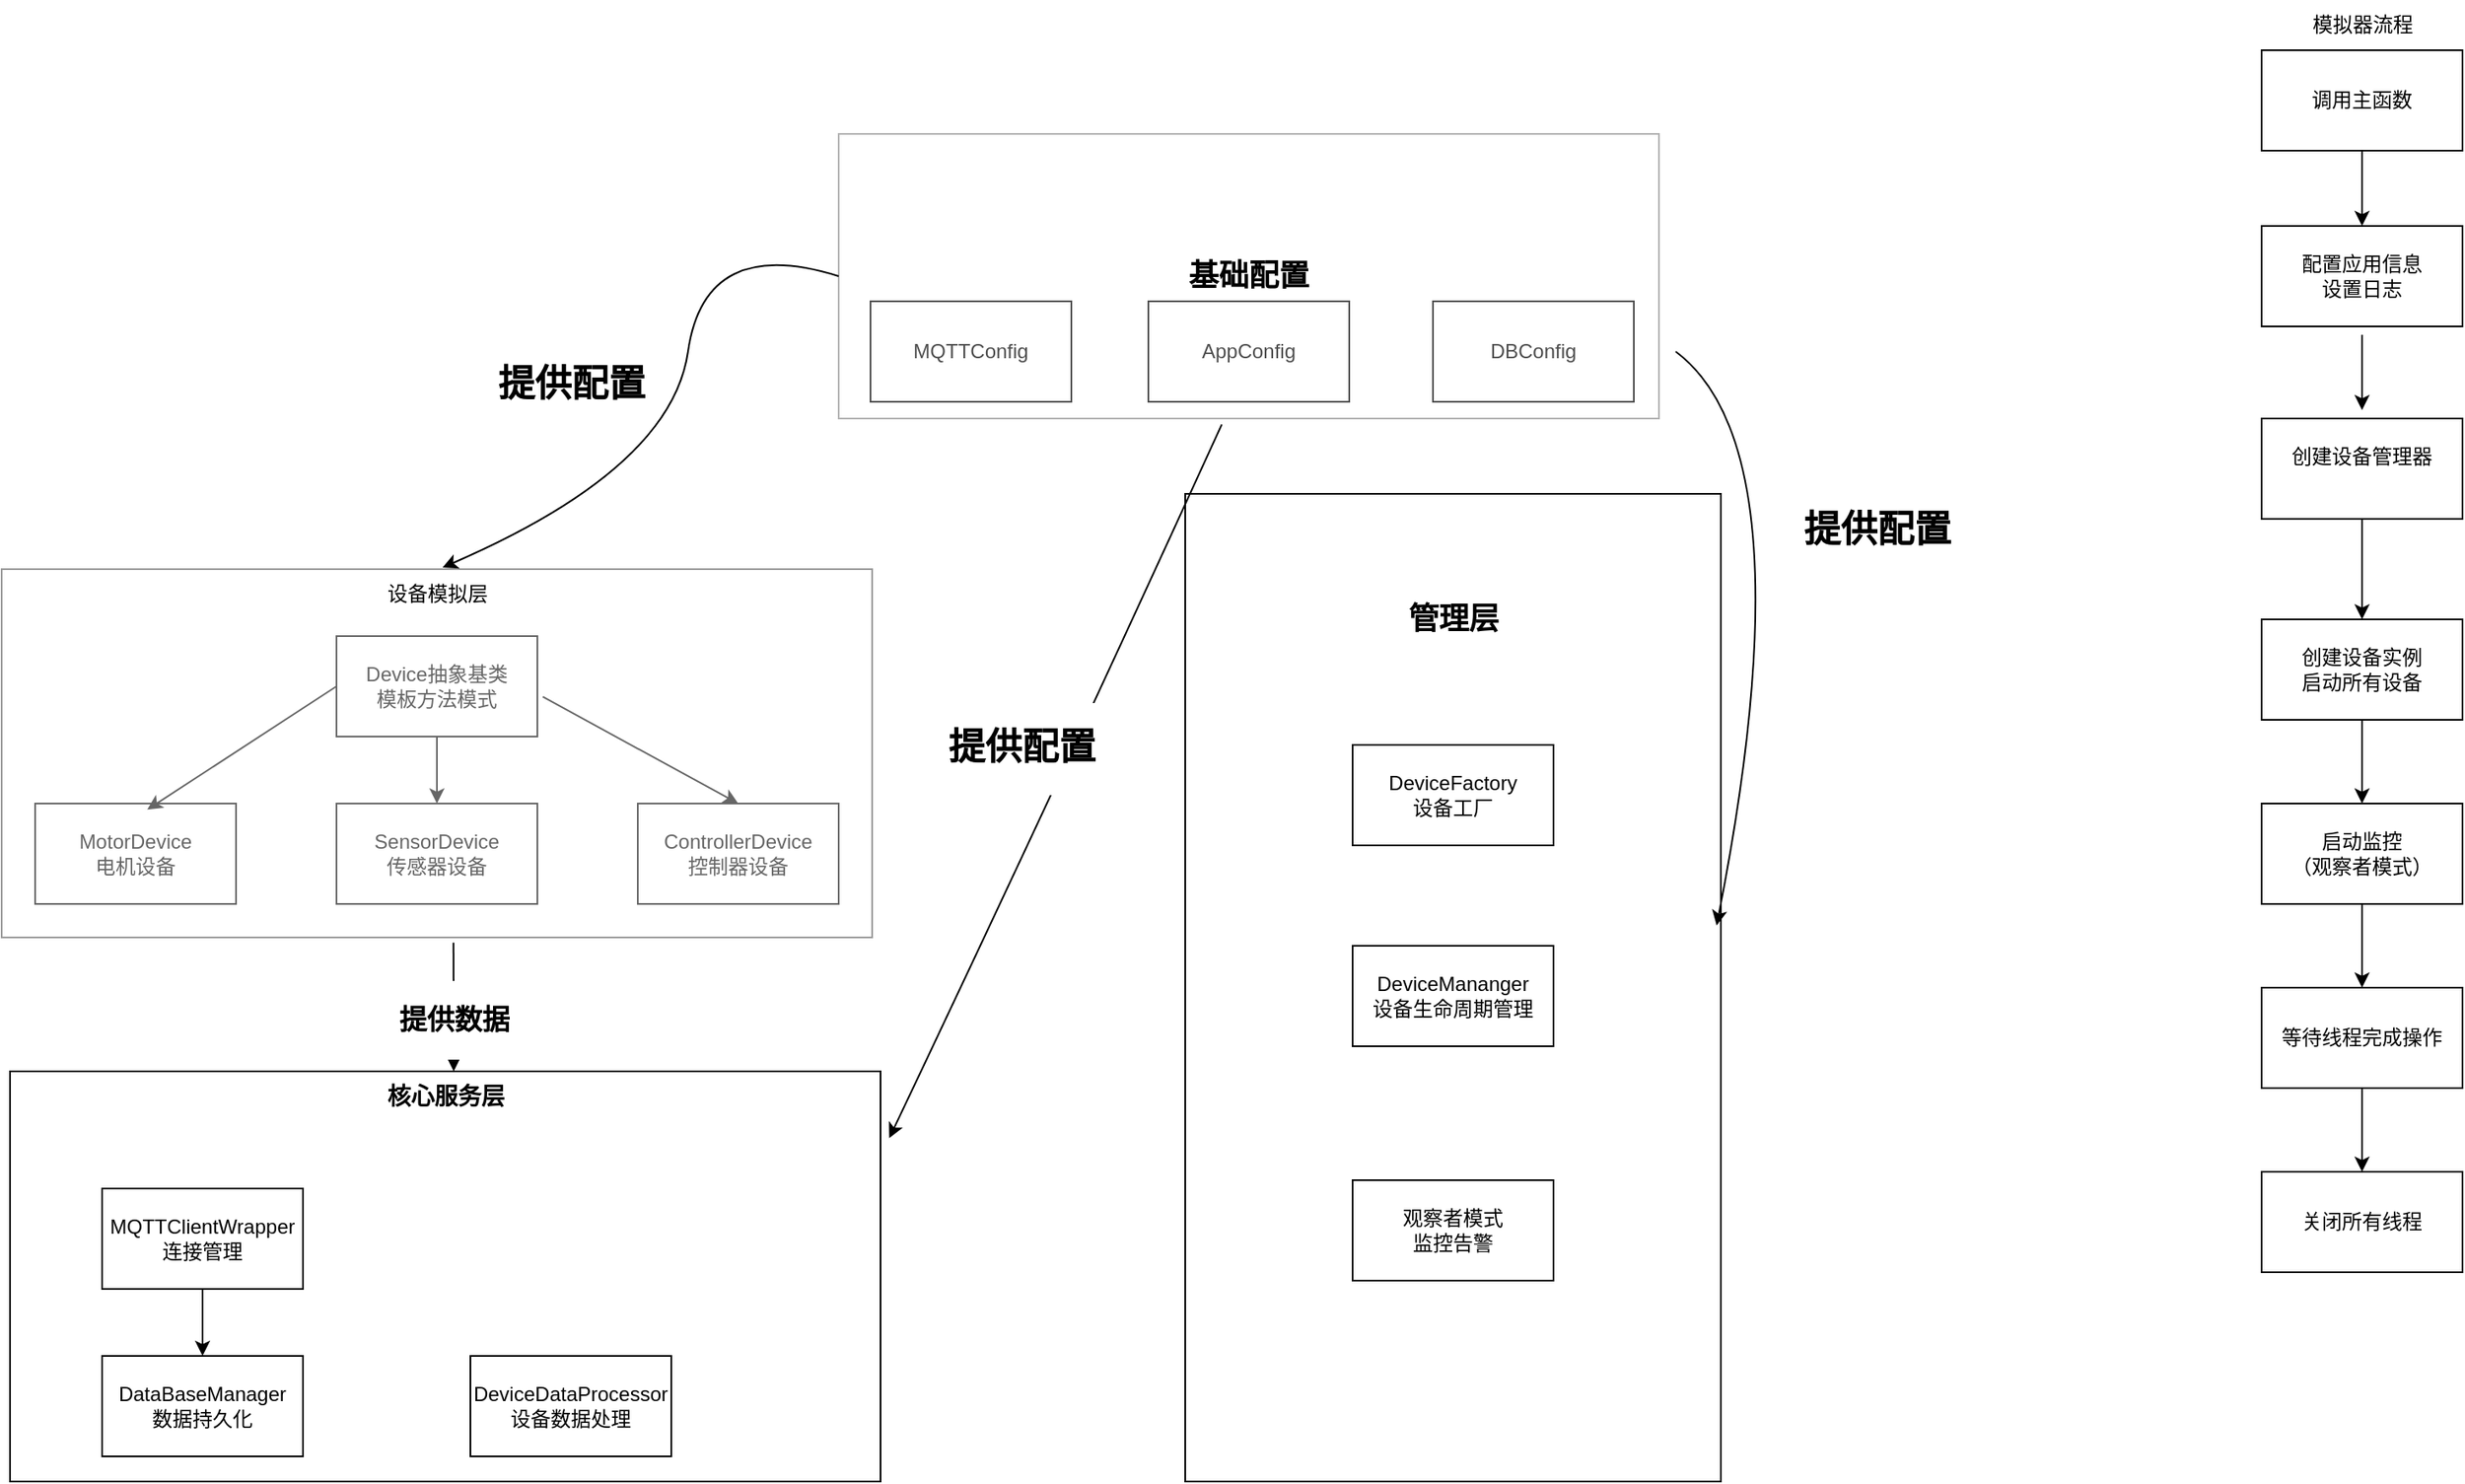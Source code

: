 <mxfile version="28.1.2">
  <diagram name="第 1 页" id="TWYudSQOriCT406iQ_FH">
    <mxGraphModel dx="1229" dy="2016" grid="1" gridSize="10" guides="1" tooltips="1" connect="1" arrows="1" fold="1" page="1" pageScale="1" pageWidth="827" pageHeight="1169" math="0" shadow="0">
      <root>
        <mxCell id="0" />
        <mxCell id="1" parent="0" />
        <mxCell id="xUOIjGdvXkta8MsZSQq9-2" value="MQTTConfig" style="rounded=0;whiteSpace=wrap;html=1;" vertex="1" parent="1">
          <mxGeometry x="639" y="30" width="120" height="60" as="geometry" />
        </mxCell>
        <mxCell id="xUOIjGdvXkta8MsZSQq9-3" value="AppConfig" style="rounded=0;whiteSpace=wrap;html=1;" vertex="1" parent="1">
          <mxGeometry x="805" y="30" width="120" height="60" as="geometry" />
        </mxCell>
        <mxCell id="xUOIjGdvXkta8MsZSQq9-4" value="DBConfig" style="rounded=0;whiteSpace=wrap;html=1;" vertex="1" parent="1">
          <mxGeometry x="975" y="30" width="120" height="60" as="geometry" />
        </mxCell>
        <mxCell id="xUOIjGdvXkta8MsZSQq9-5" value="&lt;h2&gt;基础配置&lt;/h2&gt;" style="rounded=0;whiteSpace=wrap;html=1;opacity=30;" vertex="1" parent="1">
          <mxGeometry x="620" y="-70" width="490" height="170" as="geometry" />
        </mxCell>
        <mxCell id="xUOIjGdvXkta8MsZSQq9-7" value="Device抽象基类&lt;div&gt;模板方法模式&lt;/div&gt;" style="rounded=0;whiteSpace=wrap;html=1;" vertex="1" parent="1">
          <mxGeometry x="320" y="230" width="120" height="60" as="geometry" />
        </mxCell>
        <mxCell id="xUOIjGdvXkta8MsZSQq9-8" value="MotorDevice&lt;div&gt;电机设备&lt;/div&gt;" style="rounded=0;whiteSpace=wrap;html=1;" vertex="1" parent="1">
          <mxGeometry x="140" y="330" width="120" height="60" as="geometry" />
        </mxCell>
        <mxCell id="xUOIjGdvXkta8MsZSQq9-9" value="SensorDevice&lt;div&gt;传感器设备&lt;/div&gt;" style="rounded=0;whiteSpace=wrap;html=1;" vertex="1" parent="1">
          <mxGeometry x="320" y="330" width="120" height="60" as="geometry" />
        </mxCell>
        <mxCell id="xUOIjGdvXkta8MsZSQq9-10" value="ControllerDevice&lt;div&gt;控制器设备&lt;/div&gt;" style="rounded=0;whiteSpace=wrap;html=1;" vertex="1" parent="1">
          <mxGeometry x="500" y="330" width="120" height="60" as="geometry" />
        </mxCell>
        <mxCell id="xUOIjGdvXkta8MsZSQq9-11" value="" style="endArrow=classic;html=1;rounded=0;exitX=0;exitY=0.5;exitDx=0;exitDy=0;entryX=0.558;entryY=0.061;entryDx=0;entryDy=0;entryPerimeter=0;" edge="1" parent="1" source="xUOIjGdvXkta8MsZSQq9-7" target="xUOIjGdvXkta8MsZSQq9-8">
          <mxGeometry width="50" height="50" relative="1" as="geometry">
            <mxPoint x="410" y="400" as="sourcePoint" />
            <mxPoint x="250" y="320" as="targetPoint" />
          </mxGeometry>
        </mxCell>
        <mxCell id="xUOIjGdvXkta8MsZSQq9-13" value="" style="endArrow=classic;html=1;rounded=0;entryX=0.5;entryY=0;entryDx=0;entryDy=0;exitX=1.027;exitY=0.604;exitDx=0;exitDy=0;exitPerimeter=0;" edge="1" parent="1" source="xUOIjGdvXkta8MsZSQq9-7" target="xUOIjGdvXkta8MsZSQq9-10">
          <mxGeometry width="50" height="50" relative="1" as="geometry">
            <mxPoint x="410" y="400" as="sourcePoint" />
            <mxPoint x="460" y="350" as="targetPoint" />
          </mxGeometry>
        </mxCell>
        <mxCell id="xUOIjGdvXkta8MsZSQq9-15" value="" style="endArrow=classic;html=1;rounded=0;exitX=0.5;exitY=1;exitDx=0;exitDy=0;entryX=0.5;entryY=0;entryDx=0;entryDy=0;" edge="1" parent="1" source="xUOIjGdvXkta8MsZSQq9-7" target="xUOIjGdvXkta8MsZSQq9-9">
          <mxGeometry width="50" height="50" relative="1" as="geometry">
            <mxPoint x="380" y="290" as="sourcePoint" />
            <mxPoint x="380" y="330" as="targetPoint" />
          </mxGeometry>
        </mxCell>
        <mxCell id="xUOIjGdvXkta8MsZSQq9-14" value="&lt;div style=&quot;&quot;&gt;&lt;br&gt;&lt;/div&gt;" style="rounded=0;whiteSpace=wrap;html=1;align=center;opacity=40;labelPosition=center;verticalLabelPosition=bottom;verticalAlign=top;" vertex="1" parent="1">
          <mxGeometry x="120" y="190" width="520" height="220" as="geometry" />
        </mxCell>
        <mxCell id="xUOIjGdvXkta8MsZSQq9-17" value="设备模拟层" style="text;html=1;align=center;verticalAlign=middle;resizable=0;points=[];autosize=1;strokeColor=none;fillColor=none;" vertex="1" parent="1">
          <mxGeometry x="340" y="190" width="80" height="30" as="geometry" />
        </mxCell>
        <mxCell id="xUOIjGdvXkta8MsZSQq9-19" value="" style="curved=1;endArrow=classic;html=1;rounded=0;entryX=0.542;entryY=-0.033;entryDx=0;entryDy=0;entryPerimeter=0;exitX=0;exitY=0.5;exitDx=0;exitDy=0;" edge="1" parent="1" source="xUOIjGdvXkta8MsZSQq9-5" target="xUOIjGdvXkta8MsZSQq9-17">
          <mxGeometry width="50" height="50" relative="1" as="geometry">
            <mxPoint x="468.96" y="-150" as="sourcePoint" />
            <mxPoint x="230.0" y="94.76" as="targetPoint" />
            <Array as="points">
              <mxPoint x="540" y="-10" />
              <mxPoint x="520" y="130" />
            </Array>
          </mxGeometry>
        </mxCell>
        <mxCell id="xUOIjGdvXkta8MsZSQq9-20" value="&lt;h1&gt;提供配置&lt;/h1&gt;" style="edgeLabel;html=1;align=center;verticalAlign=middle;resizable=0;points=[];" vertex="1" connectable="0" parent="xUOIjGdvXkta8MsZSQq9-19">
          <mxGeometry x="0.061" y="-5" relative="1" as="geometry">
            <mxPoint x="-59" y="-23" as="offset" />
          </mxGeometry>
        </mxCell>
        <mxCell id="xUOIjGdvXkta8MsZSQq9-21" value="" style="rounded=0;whiteSpace=wrap;html=1;textOpacity=30;" vertex="1" parent="1">
          <mxGeometry x="125" y="490" width="520" height="245" as="geometry" />
        </mxCell>
        <mxCell id="xUOIjGdvXkta8MsZSQq9-22" value="&lt;h3&gt;核心服务层&lt;/h3&gt;" style="text;html=1;align=center;verticalAlign=middle;resizable=0;points=[];autosize=1;strokeColor=none;fillColor=none;" vertex="1" parent="1">
          <mxGeometry x="340" y="475" width="90" height="60" as="geometry" />
        </mxCell>
        <mxCell id="xUOIjGdvXkta8MsZSQq9-23" value="MQTTClientWrapper&lt;div&gt;连接管理&lt;/div&gt;" style="rounded=0;whiteSpace=wrap;html=1;" vertex="1" parent="1">
          <mxGeometry x="180" y="560" width="120" height="60" as="geometry" />
        </mxCell>
        <mxCell id="xUOIjGdvXkta8MsZSQq9-24" value="DataBaseManager&lt;div&gt;数据持久化&lt;/div&gt;" style="rounded=0;whiteSpace=wrap;html=1;" vertex="1" parent="1">
          <mxGeometry x="180" y="660" width="120" height="60" as="geometry" />
        </mxCell>
        <mxCell id="xUOIjGdvXkta8MsZSQq9-25" value="" style="endArrow=classic;html=1;rounded=0;exitX=0.5;exitY=1;exitDx=0;exitDy=0;entryX=0.5;entryY=0;entryDx=0;entryDy=0;" edge="1" parent="1" source="xUOIjGdvXkta8MsZSQq9-23" target="xUOIjGdvXkta8MsZSQq9-24">
          <mxGeometry width="50" height="50" relative="1" as="geometry">
            <mxPoint x="550" y="530" as="sourcePoint" />
            <mxPoint x="600" y="480" as="targetPoint" />
          </mxGeometry>
        </mxCell>
        <mxCell id="xUOIjGdvXkta8MsZSQq9-26" value="DeviceDataProcessor&lt;div&gt;设备数据处理&lt;/div&gt;" style="rounded=0;whiteSpace=wrap;html=1;" vertex="1" parent="1">
          <mxGeometry x="400" y="660" width="120" height="60" as="geometry" />
        </mxCell>
        <mxCell id="xUOIjGdvXkta8MsZSQq9-27" value="" style="rounded=0;whiteSpace=wrap;html=1;direction=south;" vertex="1" parent="1">
          <mxGeometry x="827" y="145" width="320" height="590" as="geometry" />
        </mxCell>
        <mxCell id="xUOIjGdvXkta8MsZSQq9-28" value="&lt;h2&gt;管理层&lt;/h2&gt;" style="text;html=1;align=center;verticalAlign=middle;resizable=0;points=[];autosize=1;strokeColor=none;fillColor=none;" vertex="1" parent="1">
          <mxGeometry x="947" y="190" width="80" height="60" as="geometry" />
        </mxCell>
        <mxCell id="xUOIjGdvXkta8MsZSQq9-29" value="DeviceFactory&lt;div&gt;设备工厂&lt;/div&gt;" style="rounded=0;whiteSpace=wrap;html=1;" vertex="1" parent="1">
          <mxGeometry x="927" y="295" width="120" height="60" as="geometry" />
        </mxCell>
        <mxCell id="xUOIjGdvXkta8MsZSQq9-30" value="DeviceMananger&lt;div&gt;设备生命周期管理&lt;/div&gt;" style="rounded=0;whiteSpace=wrap;html=1;" vertex="1" parent="1">
          <mxGeometry x="927" y="415" width="120" height="60" as="geometry" />
        </mxCell>
        <mxCell id="xUOIjGdvXkta8MsZSQq9-31" value="观察者模式&lt;div&gt;监控告警&lt;/div&gt;" style="rounded=0;whiteSpace=wrap;html=1;" vertex="1" parent="1">
          <mxGeometry x="927" y="555" width="120" height="60" as="geometry" />
        </mxCell>
        <mxCell id="xUOIjGdvXkta8MsZSQq9-34" value="" style="curved=1;endArrow=classic;html=1;rounded=0;entryX=1.01;entryY=0.163;entryDx=0;entryDy=0;entryPerimeter=0;exitX=0.467;exitY=1.021;exitDx=0;exitDy=0;exitPerimeter=0;" edge="1" parent="1" source="xUOIjGdvXkta8MsZSQq9-5" target="xUOIjGdvXkta8MsZSQq9-21">
          <mxGeometry width="50" height="50" relative="1" as="geometry">
            <mxPoint x="750" y="370" as="sourcePoint" />
            <mxPoint x="800" y="320" as="targetPoint" />
            <Array as="points">
              <mxPoint x="750" y="320" />
            </Array>
          </mxGeometry>
        </mxCell>
        <mxCell id="xUOIjGdvXkta8MsZSQq9-35" value="&lt;h1&gt;提供配置&lt;/h1&gt;" style="edgeLabel;html=1;align=center;verticalAlign=middle;resizable=0;points=[];" vertex="1" connectable="0" parent="1">
          <mxGeometry x="730" y="180" as="geometry">
            <mxPoint x="-1" y="117" as="offset" />
          </mxGeometry>
        </mxCell>
        <mxCell id="xUOIjGdvXkta8MsZSQq9-36" value="&lt;h1&gt;提供配置&lt;/h1&gt;" style="edgeLabel;html=1;align=center;verticalAlign=middle;resizable=0;points=[];" vertex="1" connectable="0" parent="1">
          <mxGeometry x="1241" y="50" as="geometry">
            <mxPoint x="-1" y="117" as="offset" />
          </mxGeometry>
        </mxCell>
        <mxCell id="xUOIjGdvXkta8MsZSQq9-38" value="" style="curved=1;endArrow=classic;html=1;rounded=0;entryX=0.437;entryY=0.008;entryDx=0;entryDy=0;entryPerimeter=0;" edge="1" parent="1" target="xUOIjGdvXkta8MsZSQq9-27">
          <mxGeometry width="50" height="50" relative="1" as="geometry">
            <mxPoint x="1120" y="60" as="sourcePoint" />
            <mxPoint x="1270" y="30" as="targetPoint" />
            <Array as="points">
              <mxPoint x="1200" y="120" />
            </Array>
          </mxGeometry>
        </mxCell>
        <mxCell id="xUOIjGdvXkta8MsZSQq9-39" value="" style="endArrow=classic;html=1;rounded=0;entryX=0.556;entryY=0.25;entryDx=0;entryDy=0;entryPerimeter=0;exitX=0.519;exitY=1.014;exitDx=0;exitDy=0;exitPerimeter=0;" edge="1" parent="1" source="xUOIjGdvXkta8MsZSQq9-14" target="xUOIjGdvXkta8MsZSQq9-22">
          <mxGeometry width="50" height="50" relative="1" as="geometry">
            <mxPoint x="750" y="370" as="sourcePoint" />
            <mxPoint x="800" y="320" as="targetPoint" />
          </mxGeometry>
        </mxCell>
        <mxCell id="xUOIjGdvXkta8MsZSQq9-40" value="&lt;h2&gt;提供数据&lt;/h2&gt;" style="edgeLabel;html=1;align=center;verticalAlign=middle;resizable=0;points=[];" vertex="1" connectable="0" parent="xUOIjGdvXkta8MsZSQq9-39">
          <mxGeometry x="0.152" relative="1" as="geometry">
            <mxPoint y="1" as="offset" />
          </mxGeometry>
        </mxCell>
        <mxCell id="xUOIjGdvXkta8MsZSQq9-41" value="调用主函数" style="rounded=0;whiteSpace=wrap;html=1;" vertex="1" parent="1">
          <mxGeometry x="1470" y="-120" width="120" height="60" as="geometry" />
        </mxCell>
        <mxCell id="xUOIjGdvXkta8MsZSQq9-42" value="配置应用信息&lt;div&gt;设置日志&lt;/div&gt;" style="whiteSpace=wrap;html=1;" vertex="1" parent="1">
          <mxGeometry x="1470" y="-15" width="120" height="60" as="geometry" />
        </mxCell>
        <mxCell id="xUOIjGdvXkta8MsZSQq9-43" value="创建设备管理器&lt;div&gt;&lt;br&gt;&lt;/div&gt;" style="whiteSpace=wrap;html=1;" vertex="1" parent="1">
          <mxGeometry x="1470" y="100" width="120" height="60" as="geometry" />
        </mxCell>
        <mxCell id="xUOIjGdvXkta8MsZSQq9-52" value="" style="edgeStyle=orthogonalEdgeStyle;rounded=0;orthogonalLoop=1;jettySize=auto;html=1;" edge="1" parent="1" source="xUOIjGdvXkta8MsZSQq9-45" target="xUOIjGdvXkta8MsZSQq9-46">
          <mxGeometry relative="1" as="geometry" />
        </mxCell>
        <mxCell id="xUOIjGdvXkta8MsZSQq9-45" value="创建设备实例&lt;div&gt;启动所有设备&lt;/div&gt;" style="whiteSpace=wrap;html=1;" vertex="1" parent="1">
          <mxGeometry x="1470" y="220" width="120" height="60" as="geometry" />
        </mxCell>
        <mxCell id="xUOIjGdvXkta8MsZSQq9-54" value="" style="edgeStyle=orthogonalEdgeStyle;rounded=0;orthogonalLoop=1;jettySize=auto;html=1;" edge="1" parent="1" source="xUOIjGdvXkta8MsZSQq9-46" target="xUOIjGdvXkta8MsZSQq9-47">
          <mxGeometry relative="1" as="geometry" />
        </mxCell>
        <mxCell id="xUOIjGdvXkta8MsZSQq9-46" value="&lt;div&gt;启动监控&lt;/div&gt;&lt;div&gt;（观察者模式）&lt;/div&gt;" style="whiteSpace=wrap;html=1;" vertex="1" parent="1">
          <mxGeometry x="1470" y="330" width="120" height="60" as="geometry" />
        </mxCell>
        <mxCell id="xUOIjGdvXkta8MsZSQq9-55" value="" style="edgeStyle=orthogonalEdgeStyle;rounded=0;orthogonalLoop=1;jettySize=auto;html=1;" edge="1" parent="1" source="xUOIjGdvXkta8MsZSQq9-47" target="xUOIjGdvXkta8MsZSQq9-48">
          <mxGeometry relative="1" as="geometry" />
        </mxCell>
        <mxCell id="xUOIjGdvXkta8MsZSQq9-47" value="等待线程完成操作" style="whiteSpace=wrap;html=1;" vertex="1" parent="1">
          <mxGeometry x="1470" y="440" width="120" height="60" as="geometry" />
        </mxCell>
        <mxCell id="xUOIjGdvXkta8MsZSQq9-48" value="关闭所有线程" style="whiteSpace=wrap;html=1;" vertex="1" parent="1">
          <mxGeometry x="1470" y="550" width="120" height="60" as="geometry" />
        </mxCell>
        <mxCell id="xUOIjGdvXkta8MsZSQq9-49" value="" style="endArrow=classic;html=1;rounded=0;exitX=0.5;exitY=1;exitDx=0;exitDy=0;entryX=0.5;entryY=0;entryDx=0;entryDy=0;" edge="1" parent="1" source="xUOIjGdvXkta8MsZSQq9-41" target="xUOIjGdvXkta8MsZSQq9-42">
          <mxGeometry width="50" height="50" relative="1" as="geometry">
            <mxPoint x="1490" y="30" as="sourcePoint" />
            <mxPoint x="1540" y="-20" as="targetPoint" />
          </mxGeometry>
        </mxCell>
        <mxCell id="xUOIjGdvXkta8MsZSQq9-50" value="" style="endArrow=classic;html=1;rounded=0;exitX=0.5;exitY=1;exitDx=0;exitDy=0;entryX=0.5;entryY=0;entryDx=0;entryDy=0;" edge="1" parent="1">
          <mxGeometry width="50" height="50" relative="1" as="geometry">
            <mxPoint x="1530" y="50" as="sourcePoint" />
            <mxPoint x="1530" y="95" as="targetPoint" />
          </mxGeometry>
        </mxCell>
        <mxCell id="xUOIjGdvXkta8MsZSQq9-51" value="" style="endArrow=classic;html=1;rounded=0;exitX=0.5;exitY=1;exitDx=0;exitDy=0;entryX=0.5;entryY=0;entryDx=0;entryDy=0;" edge="1" parent="1" source="xUOIjGdvXkta8MsZSQq9-43" target="xUOIjGdvXkta8MsZSQq9-45">
          <mxGeometry width="50" height="50" relative="1" as="geometry">
            <mxPoint x="1520" y="180" as="sourcePoint" />
            <mxPoint x="1520" y="225" as="targetPoint" />
          </mxGeometry>
        </mxCell>
        <mxCell id="xUOIjGdvXkta8MsZSQq9-57" value="模拟器流程" style="text;html=1;align=center;verticalAlign=middle;resizable=0;points=[];autosize=1;strokeColor=none;fillColor=none;" vertex="1" parent="1">
          <mxGeometry x="1490" y="-150" width="80" height="30" as="geometry" />
        </mxCell>
      </root>
    </mxGraphModel>
  </diagram>
</mxfile>
